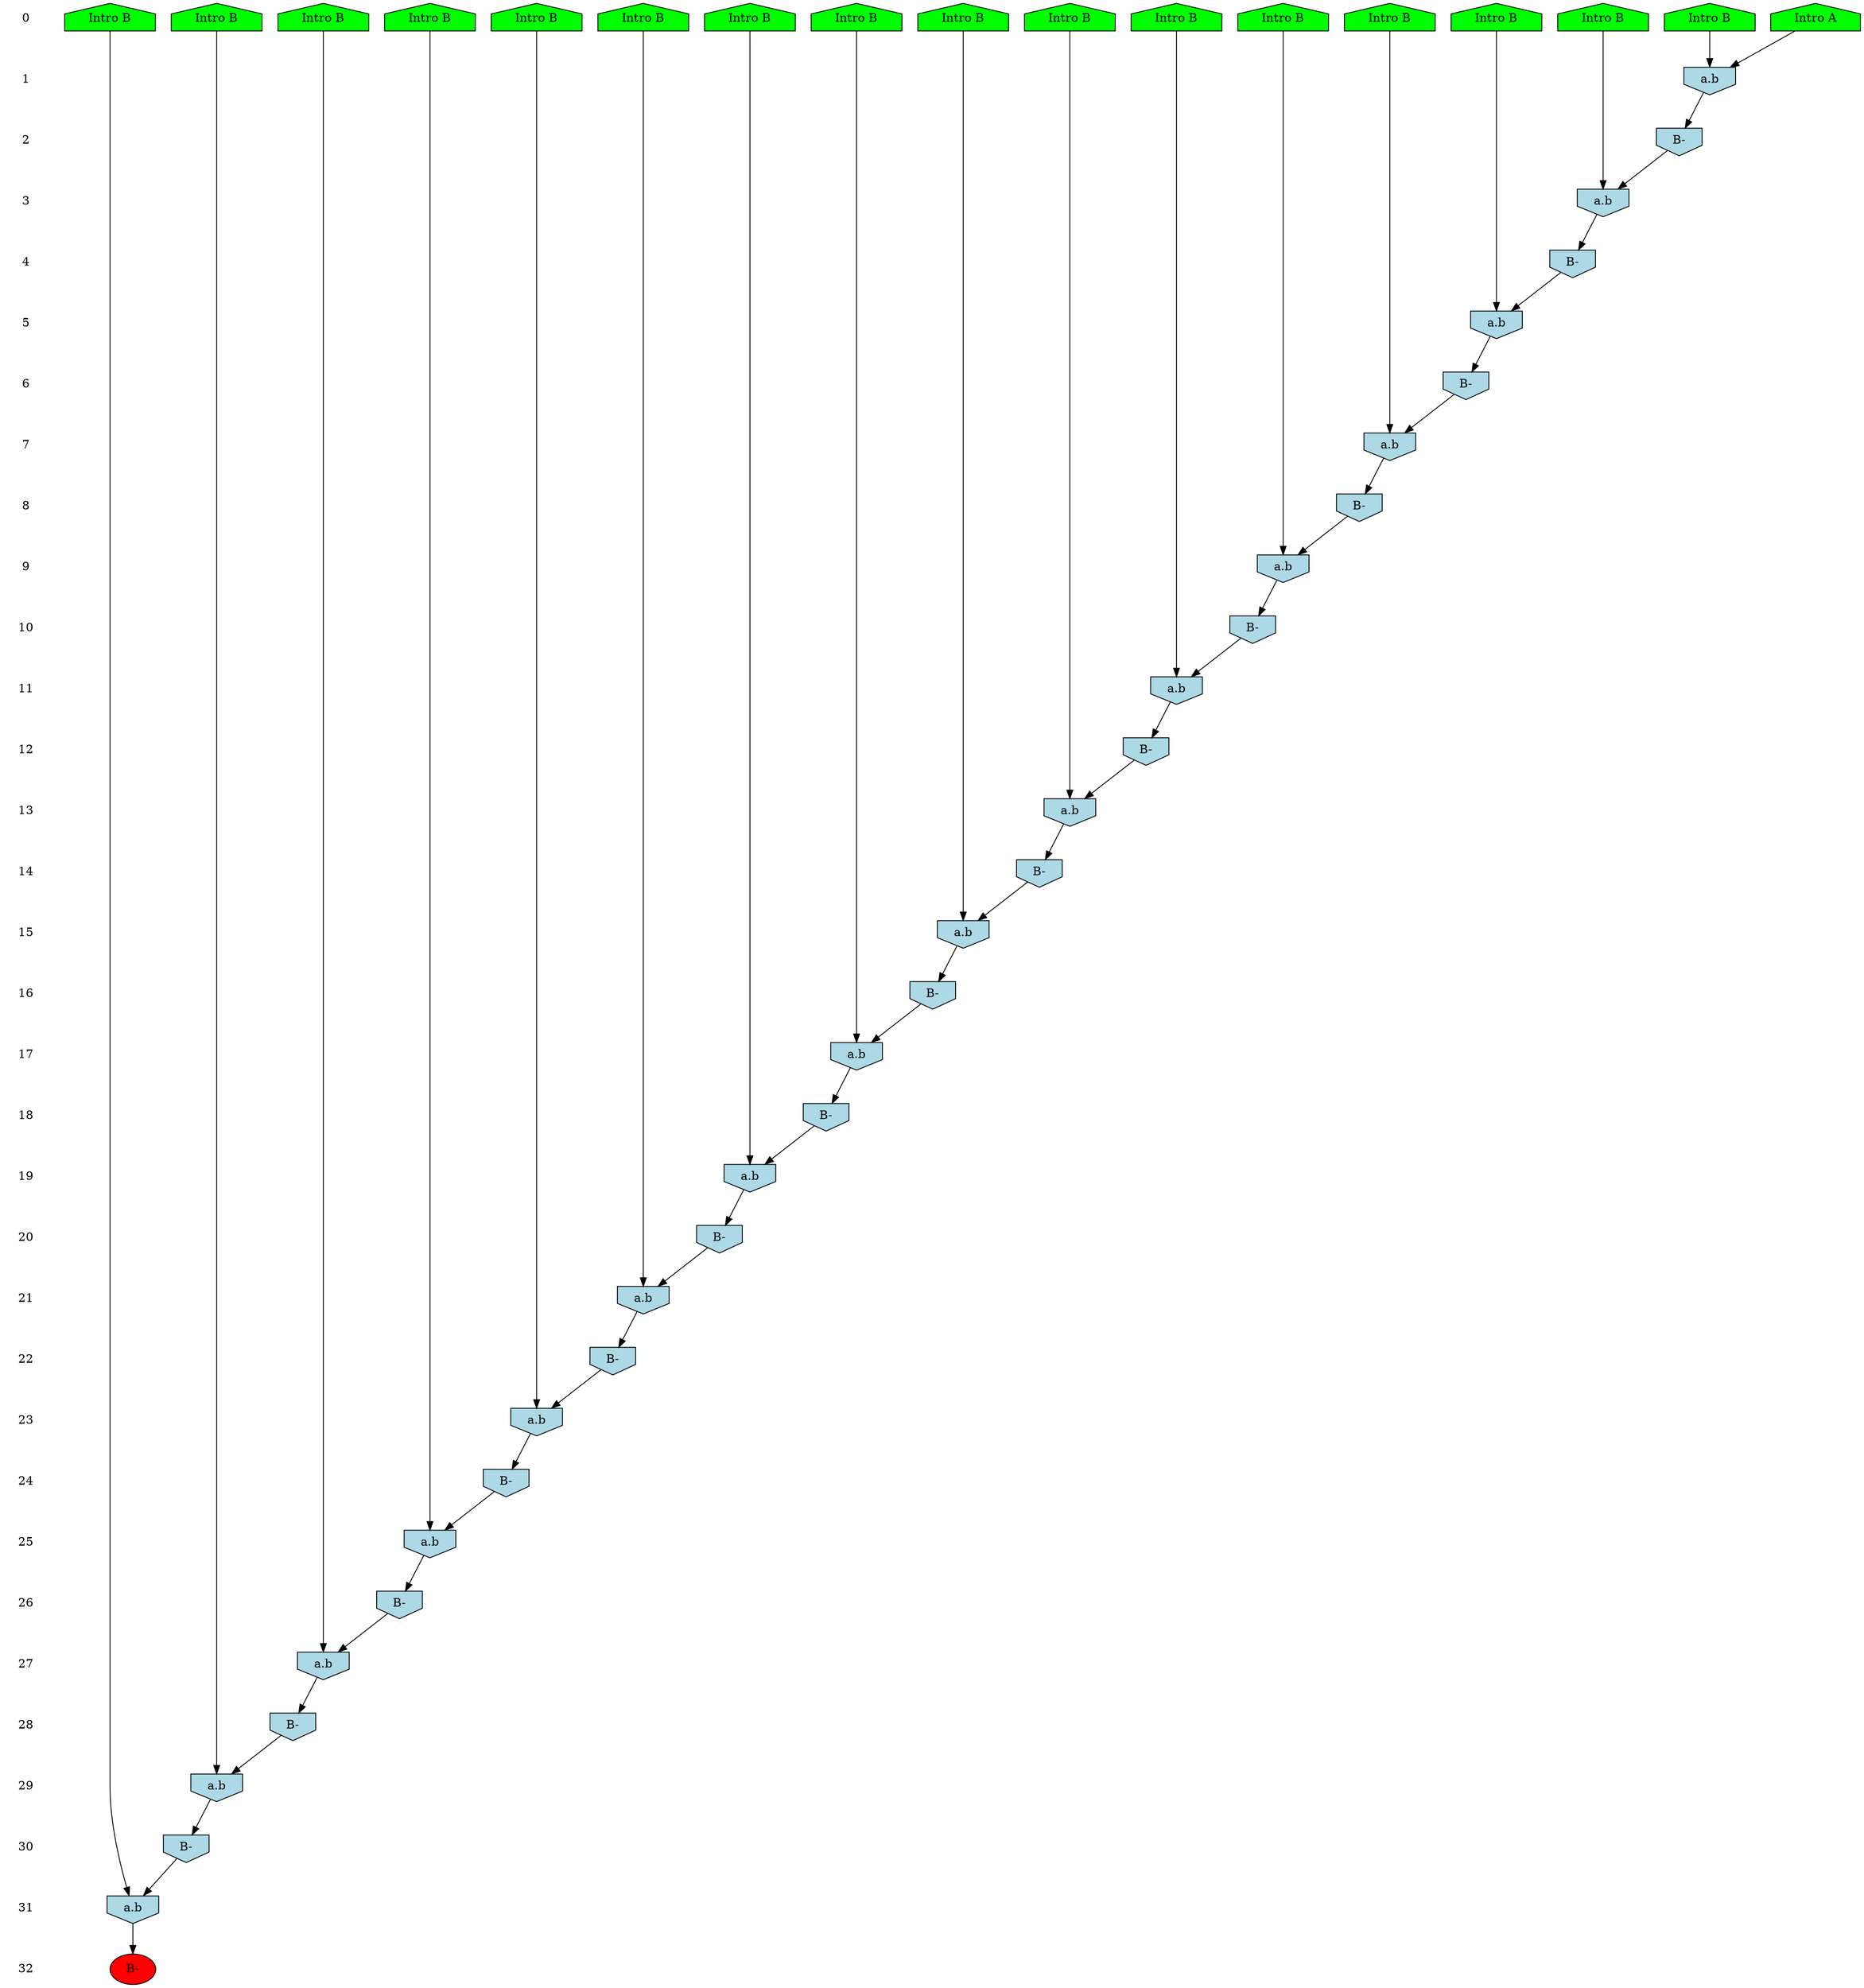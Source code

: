 /* Compression of 1 causal flows obtained in average at 1.614213E+01 t.u */
/* Compressed causal flows were: [16] */
digraph G{
 ranksep=.5 ; 
{ rank = same ; "0" [shape=plaintext] ; node_1 [label ="Intro B", shape=house, style=filled, fillcolor=green] ;
node_2 [label ="Intro B", shape=house, style=filled, fillcolor=green] ;
node_3 [label ="Intro B", shape=house, style=filled, fillcolor=green] ;
node_4 [label ="Intro B", shape=house, style=filled, fillcolor=green] ;
node_5 [label ="Intro B", shape=house, style=filled, fillcolor=green] ;
node_6 [label ="Intro B", shape=house, style=filled, fillcolor=green] ;
node_7 [label ="Intro B", shape=house, style=filled, fillcolor=green] ;
node_8 [label ="Intro B", shape=house, style=filled, fillcolor=green] ;
node_9 [label ="Intro B", shape=house, style=filled, fillcolor=green] ;
node_10 [label ="Intro B", shape=house, style=filled, fillcolor=green] ;
node_11 [label ="Intro B", shape=house, style=filled, fillcolor=green] ;
node_12 [label ="Intro B", shape=house, style=filled, fillcolor=green] ;
node_13 [label ="Intro B", shape=house, style=filled, fillcolor=green] ;
node_14 [label ="Intro B", shape=house, style=filled, fillcolor=green] ;
node_15 [label ="Intro B", shape=house, style=filled, fillcolor=green] ;
node_16 [label ="Intro B", shape=house, style=filled, fillcolor=green] ;
node_17 [label ="Intro A", shape=house, style=filled, fillcolor=green] ;
}
{ rank = same ; "1" [shape=plaintext] ; node_18 [label="a.b", shape=invhouse, style=filled, fillcolor = lightblue] ;
}
{ rank = same ; "2" [shape=plaintext] ; node_19 [label="B-", shape=invhouse, style=filled, fillcolor = lightblue] ;
}
{ rank = same ; "3" [shape=plaintext] ; node_20 [label="a.b", shape=invhouse, style=filled, fillcolor = lightblue] ;
}
{ rank = same ; "4" [shape=plaintext] ; node_21 [label="B-", shape=invhouse, style=filled, fillcolor = lightblue] ;
}
{ rank = same ; "5" [shape=plaintext] ; node_22 [label="a.b", shape=invhouse, style=filled, fillcolor = lightblue] ;
}
{ rank = same ; "6" [shape=plaintext] ; node_23 [label="B-", shape=invhouse, style=filled, fillcolor = lightblue] ;
}
{ rank = same ; "7" [shape=plaintext] ; node_24 [label="a.b", shape=invhouse, style=filled, fillcolor = lightblue] ;
}
{ rank = same ; "8" [shape=plaintext] ; node_25 [label="B-", shape=invhouse, style=filled, fillcolor = lightblue] ;
}
{ rank = same ; "9" [shape=plaintext] ; node_26 [label="a.b", shape=invhouse, style=filled, fillcolor = lightblue] ;
}
{ rank = same ; "10" [shape=plaintext] ; node_27 [label="B-", shape=invhouse, style=filled, fillcolor = lightblue] ;
}
{ rank = same ; "11" [shape=plaintext] ; node_28 [label="a.b", shape=invhouse, style=filled, fillcolor = lightblue] ;
}
{ rank = same ; "12" [shape=plaintext] ; node_29 [label="B-", shape=invhouse, style=filled, fillcolor = lightblue] ;
}
{ rank = same ; "13" [shape=plaintext] ; node_30 [label="a.b", shape=invhouse, style=filled, fillcolor = lightblue] ;
}
{ rank = same ; "14" [shape=plaintext] ; node_31 [label="B-", shape=invhouse, style=filled, fillcolor = lightblue] ;
}
{ rank = same ; "15" [shape=plaintext] ; node_32 [label="a.b", shape=invhouse, style=filled, fillcolor = lightblue] ;
}
{ rank = same ; "16" [shape=plaintext] ; node_33 [label="B-", shape=invhouse, style=filled, fillcolor = lightblue] ;
}
{ rank = same ; "17" [shape=plaintext] ; node_34 [label="a.b", shape=invhouse, style=filled, fillcolor = lightblue] ;
}
{ rank = same ; "18" [shape=plaintext] ; node_35 [label="B-", shape=invhouse, style=filled, fillcolor = lightblue] ;
}
{ rank = same ; "19" [shape=plaintext] ; node_36 [label="a.b", shape=invhouse, style=filled, fillcolor = lightblue] ;
}
{ rank = same ; "20" [shape=plaintext] ; node_37 [label="B-", shape=invhouse, style=filled, fillcolor = lightblue] ;
}
{ rank = same ; "21" [shape=plaintext] ; node_38 [label="a.b", shape=invhouse, style=filled, fillcolor = lightblue] ;
}
{ rank = same ; "22" [shape=plaintext] ; node_39 [label="B-", shape=invhouse, style=filled, fillcolor = lightblue] ;
}
{ rank = same ; "23" [shape=plaintext] ; node_40 [label="a.b", shape=invhouse, style=filled, fillcolor = lightblue] ;
}
{ rank = same ; "24" [shape=plaintext] ; node_41 [label="B-", shape=invhouse, style=filled, fillcolor = lightblue] ;
}
{ rank = same ; "25" [shape=plaintext] ; node_42 [label="a.b", shape=invhouse, style=filled, fillcolor = lightblue] ;
}
{ rank = same ; "26" [shape=plaintext] ; node_43 [label="B-", shape=invhouse, style=filled, fillcolor = lightblue] ;
}
{ rank = same ; "27" [shape=plaintext] ; node_44 [label="a.b", shape=invhouse, style=filled, fillcolor = lightblue] ;
}
{ rank = same ; "28" [shape=plaintext] ; node_45 [label="B-", shape=invhouse, style=filled, fillcolor = lightblue] ;
}
{ rank = same ; "29" [shape=plaintext] ; node_46 [label="a.b", shape=invhouse, style=filled, fillcolor = lightblue] ;
}
{ rank = same ; "30" [shape=plaintext] ; node_47 [label="B-", shape=invhouse, style=filled, fillcolor = lightblue] ;
}
{ rank = same ; "31" [shape=plaintext] ; node_48 [label="a.b", shape=invhouse, style=filled, fillcolor = lightblue] ;
}
{ rank = same ; "32" [shape=plaintext] ; node_49 [label ="B-", style=filled, fillcolor=red] ;
}
"0" -> "1" [style="invis"]; 
"1" -> "2" [style="invis"]; 
"2" -> "3" [style="invis"]; 
"3" -> "4" [style="invis"]; 
"4" -> "5" [style="invis"]; 
"5" -> "6" [style="invis"]; 
"6" -> "7" [style="invis"]; 
"7" -> "8" [style="invis"]; 
"8" -> "9" [style="invis"]; 
"9" -> "10" [style="invis"]; 
"10" -> "11" [style="invis"]; 
"11" -> "12" [style="invis"]; 
"12" -> "13" [style="invis"]; 
"13" -> "14" [style="invis"]; 
"14" -> "15" [style="invis"]; 
"15" -> "16" [style="invis"]; 
"16" -> "17" [style="invis"]; 
"17" -> "18" [style="invis"]; 
"18" -> "19" [style="invis"]; 
"19" -> "20" [style="invis"]; 
"20" -> "21" [style="invis"]; 
"21" -> "22" [style="invis"]; 
"22" -> "23" [style="invis"]; 
"23" -> "24" [style="invis"]; 
"24" -> "25" [style="invis"]; 
"25" -> "26" [style="invis"]; 
"26" -> "27" [style="invis"]; 
"27" -> "28" [style="invis"]; 
"28" -> "29" [style="invis"]; 
"29" -> "30" [style="invis"]; 
"30" -> "31" [style="invis"]; 
"31" -> "32" [style="invis"]; 
node_2 -> node_18
node_17 -> node_18
node_18 -> node_19
node_7 -> node_20
node_19 -> node_20
node_20 -> node_21
node_5 -> node_22
node_21 -> node_22
node_22 -> node_23
node_15 -> node_24
node_23 -> node_24
node_24 -> node_25
node_4 -> node_26
node_25 -> node_26
node_26 -> node_27
node_11 -> node_28
node_27 -> node_28
node_28 -> node_29
node_12 -> node_30
node_29 -> node_30
node_30 -> node_31
node_13 -> node_32
node_31 -> node_32
node_32 -> node_33
node_8 -> node_34
node_33 -> node_34
node_34 -> node_35
node_3 -> node_36
node_35 -> node_36
node_36 -> node_37
node_16 -> node_38
node_37 -> node_38
node_38 -> node_39
node_6 -> node_40
node_39 -> node_40
node_40 -> node_41
node_14 -> node_42
node_41 -> node_42
node_42 -> node_43
node_10 -> node_44
node_43 -> node_44
node_44 -> node_45
node_9 -> node_46
node_45 -> node_46
node_46 -> node_47
node_1 -> node_48
node_47 -> node_48
node_48 -> node_49
}
/*
 Dot generation time: 0.000532
*/